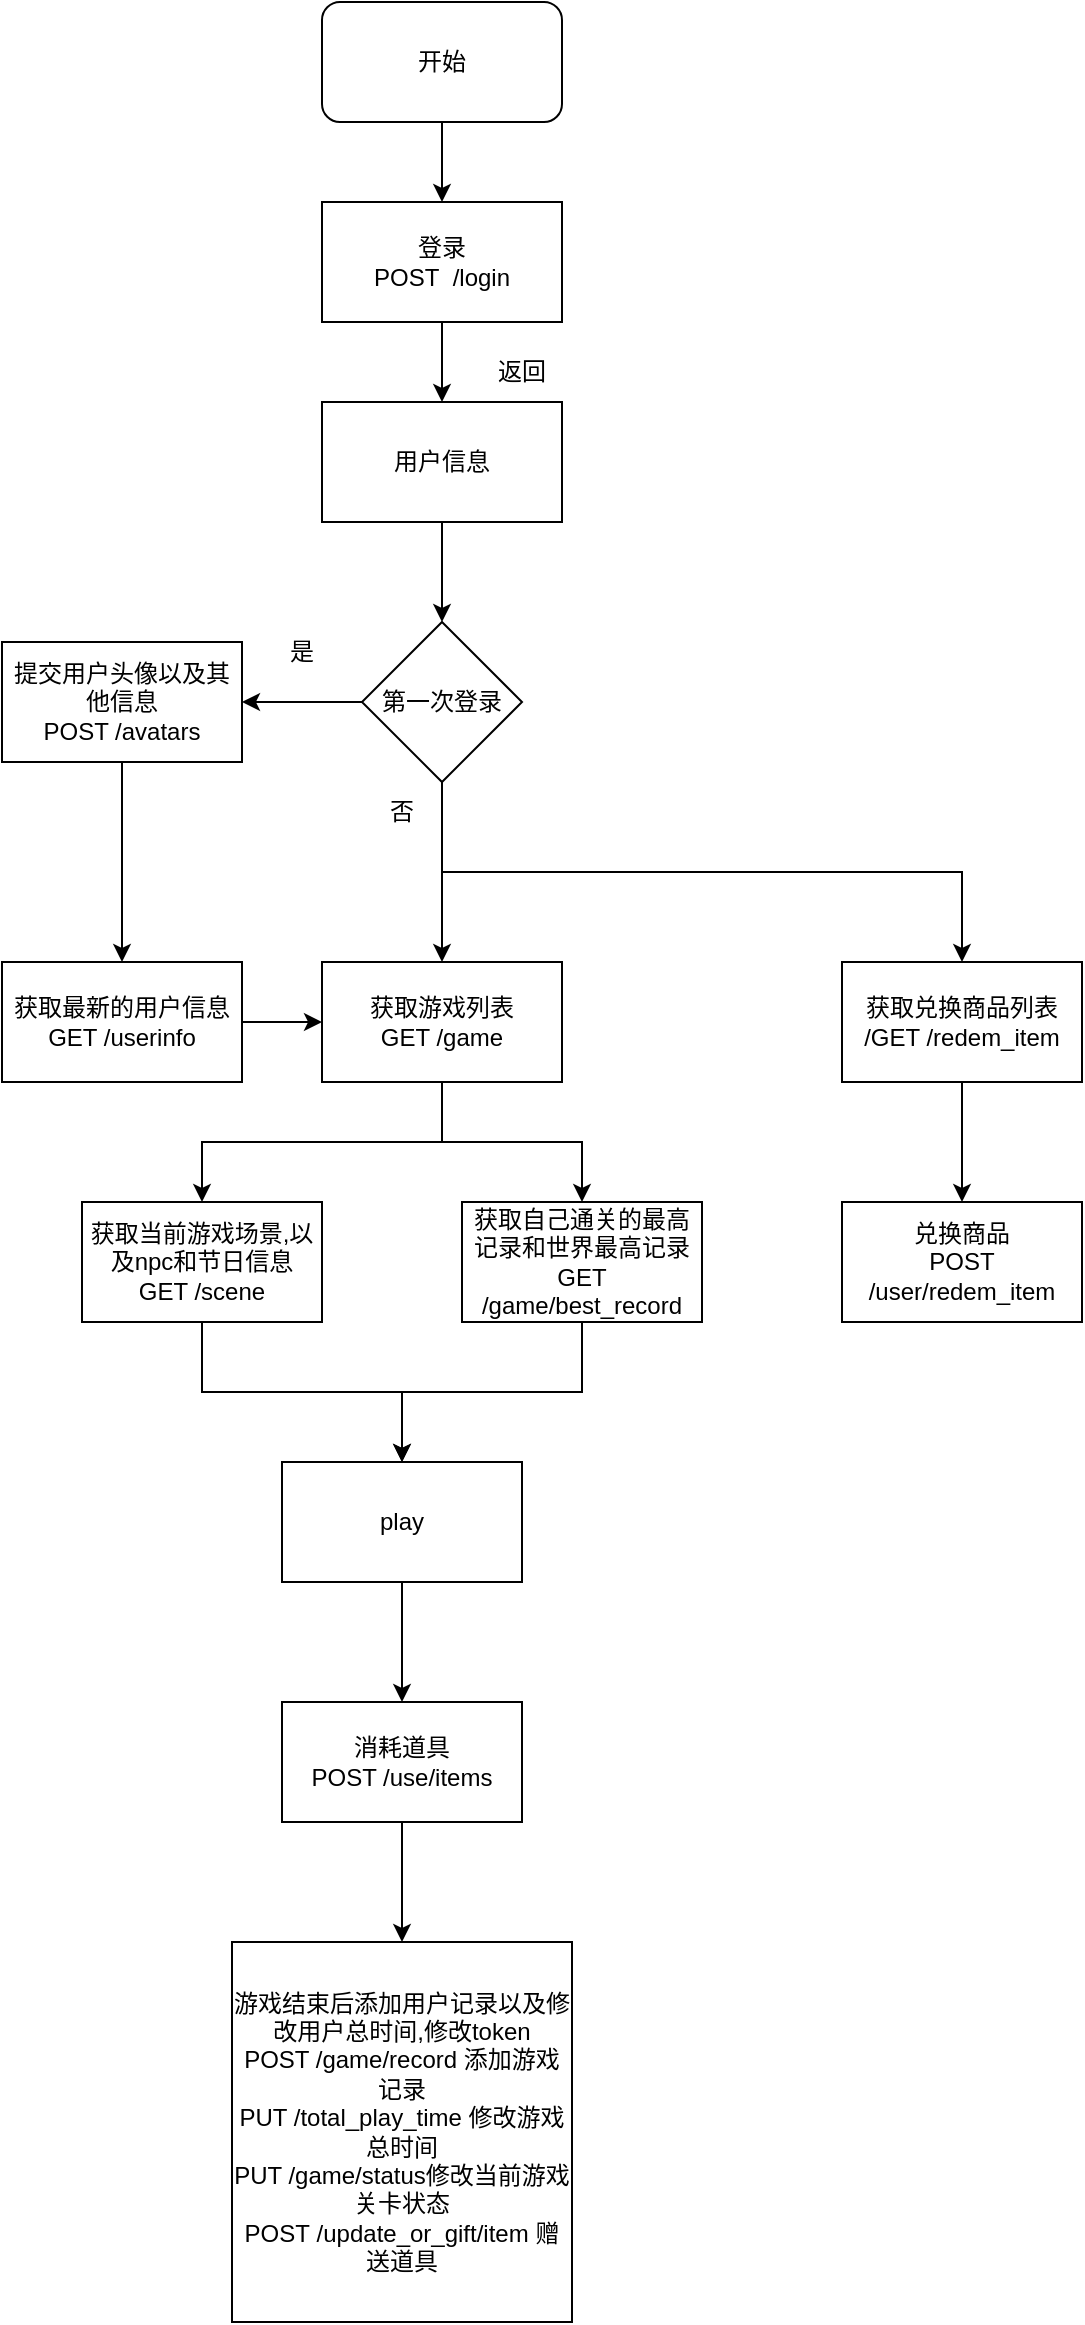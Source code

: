 <mxfile version="20.3.3" type="github"><diagram id="nSqT6EkFjyfBsLre4wjZ" name="第 1 页"><mxGraphModel dx="1401" dy="933" grid="1" gridSize="10" guides="1" tooltips="1" connect="1" arrows="1" fold="1" page="1" pageScale="1" pageWidth="21000" pageHeight="50000" math="0" shadow="0"><root><object label="" id="0"><mxCell/></object><mxCell id="1" parent="0"/><mxCell id="_nLQK-UoxjJ_zv3IuZJw-18" value="" style="edgeStyle=orthogonalEdgeStyle;rounded=0;orthogonalLoop=1;jettySize=auto;html=1;fontSize=12;" parent="1" source="_nLQK-UoxjJ_zv3IuZJw-16" target="_nLQK-UoxjJ_zv3IuZJw-17" edge="1"><mxGeometry relative="1" as="geometry"/></mxCell><mxCell id="_nLQK-UoxjJ_zv3IuZJw-16" value="开始" style="rounded=1;whiteSpace=wrap;html=1;fontSize=12;" parent="1" vertex="1"><mxGeometry x="310" y="90" width="120" height="60" as="geometry"/></mxCell><mxCell id="_nLQK-UoxjJ_zv3IuZJw-22" style="edgeStyle=orthogonalEdgeStyle;rounded=0;orthogonalLoop=1;jettySize=auto;html=1;fontSize=12;" parent="1" source="_nLQK-UoxjJ_zv3IuZJw-17" target="_nLQK-UoxjJ_zv3IuZJw-21" edge="1"><mxGeometry relative="1" as="geometry"/></mxCell><mxCell id="_nLQK-UoxjJ_zv3IuZJw-17" value="登录&lt;br&gt;POST&amp;nbsp; /login" style="rounded=0;whiteSpace=wrap;html=1;fontSize=12;" parent="1" vertex="1"><mxGeometry x="310" y="190" width="120" height="60" as="geometry"/></mxCell><mxCell id="_nLQK-UoxjJ_zv3IuZJw-26" style="edgeStyle=orthogonalEdgeStyle;rounded=0;orthogonalLoop=1;jettySize=auto;html=1;entryX=0.5;entryY=0;entryDx=0;entryDy=0;fontSize=12;" parent="1" source="_nLQK-UoxjJ_zv3IuZJw-21" target="_nLQK-UoxjJ_zv3IuZJw-25" edge="1"><mxGeometry relative="1" as="geometry"/></mxCell><mxCell id="_nLQK-UoxjJ_zv3IuZJw-21" value="用户信息" style="rounded=0;whiteSpace=wrap;html=1;fontSize=12;" parent="1" vertex="1"><mxGeometry x="310" y="290" width="120" height="60" as="geometry"/></mxCell><mxCell id="_nLQK-UoxjJ_zv3IuZJw-24" value="返回" style="text;html=1;strokeColor=none;fillColor=none;align=center;verticalAlign=middle;whiteSpace=wrap;rounded=0;fontSize=12;" parent="1" vertex="1"><mxGeometry x="380" y="260" width="60" height="30" as="geometry"/></mxCell><mxCell id="_nLQK-UoxjJ_zv3IuZJw-28" value="" style="edgeStyle=orthogonalEdgeStyle;rounded=0;orthogonalLoop=1;jettySize=auto;html=1;fontSize=12;" parent="1" source="_nLQK-UoxjJ_zv3IuZJw-25" target="_nLQK-UoxjJ_zv3IuZJw-27" edge="1"><mxGeometry relative="1" as="geometry"/></mxCell><mxCell id="_nLQK-UoxjJ_zv3IuZJw-30" value="" style="edgeStyle=orthogonalEdgeStyle;rounded=0;orthogonalLoop=1;jettySize=auto;html=1;fontSize=12;" parent="1" source="_nLQK-UoxjJ_zv3IuZJw-25" target="_nLQK-UoxjJ_zv3IuZJw-29" edge="1"><mxGeometry relative="1" as="geometry"/></mxCell><mxCell id="LFgTPP0R1z_ig1sDBWU9-14" style="edgeStyle=orthogonalEdgeStyle;rounded=0;orthogonalLoop=1;jettySize=auto;html=1;exitX=0.5;exitY=1;exitDx=0;exitDy=0;entryX=0.5;entryY=0;entryDx=0;entryDy=0;" edge="1" parent="1" source="_nLQK-UoxjJ_zv3IuZJw-25" target="LFgTPP0R1z_ig1sDBWU9-13"><mxGeometry relative="1" as="geometry"/></mxCell><mxCell id="_nLQK-UoxjJ_zv3IuZJw-25" value="第一次登录" style="rhombus;whiteSpace=wrap;html=1;fontSize=12;" parent="1" vertex="1"><mxGeometry x="330" y="400" width="80" height="80" as="geometry"/></mxCell><mxCell id="_nLQK-UoxjJ_zv3IuZJw-57" value="" style="edgeStyle=orthogonalEdgeStyle;rounded=0;orthogonalLoop=1;jettySize=auto;html=1;fontSize=12;" parent="1" source="_nLQK-UoxjJ_zv3IuZJw-27" target="_nLQK-UoxjJ_zv3IuZJw-56" edge="1"><mxGeometry relative="1" as="geometry"/></mxCell><mxCell id="_nLQK-UoxjJ_zv3IuZJw-27" value="提交用户头像以及其他信息&lt;br&gt;POST /avatars" style="whiteSpace=wrap;html=1;" parent="1" vertex="1"><mxGeometry x="150" y="410" width="120" height="60" as="geometry"/></mxCell><mxCell id="LFgTPP0R1z_ig1sDBWU9-2" style="edgeStyle=orthogonalEdgeStyle;rounded=0;orthogonalLoop=1;jettySize=auto;html=1;exitX=0.5;exitY=1;exitDx=0;exitDy=0;entryX=0.5;entryY=0;entryDx=0;entryDy=0;" edge="1" parent="1" source="_nLQK-UoxjJ_zv3IuZJw-29" target="LFgTPP0R1z_ig1sDBWU9-1"><mxGeometry relative="1" as="geometry"/></mxCell><mxCell id="LFgTPP0R1z_ig1sDBWU9-4" style="edgeStyle=orthogonalEdgeStyle;rounded=0;orthogonalLoop=1;jettySize=auto;html=1;" edge="1" parent="1" source="_nLQK-UoxjJ_zv3IuZJw-29" target="LFgTPP0R1z_ig1sDBWU9-3"><mxGeometry relative="1" as="geometry"/></mxCell><mxCell id="_nLQK-UoxjJ_zv3IuZJw-29" value="获取游戏列表&lt;br&gt;GET /game" style="whiteSpace=wrap;html=1;" parent="1" vertex="1"><mxGeometry x="310" y="570" width="120" height="60" as="geometry"/></mxCell><mxCell id="_nLQK-UoxjJ_zv3IuZJw-31" value="是" style="text;html=1;strokeColor=none;fillColor=none;align=center;verticalAlign=middle;whiteSpace=wrap;rounded=0;fontSize=12;" parent="1" vertex="1"><mxGeometry x="270" y="400" width="60" height="30" as="geometry"/></mxCell><mxCell id="_nLQK-UoxjJ_zv3IuZJw-32" value="否" style="text;html=1;strokeColor=none;fillColor=none;align=center;verticalAlign=middle;whiteSpace=wrap;rounded=0;fontSize=12;" parent="1" vertex="1"><mxGeometry x="320" y="480" width="60" height="30" as="geometry"/></mxCell><mxCell id="_nLQK-UoxjJ_zv3IuZJw-58" style="edgeStyle=orthogonalEdgeStyle;rounded=0;orthogonalLoop=1;jettySize=auto;html=1;entryX=0;entryY=0.5;entryDx=0;entryDy=0;fontSize=12;" parent="1" source="_nLQK-UoxjJ_zv3IuZJw-56" target="_nLQK-UoxjJ_zv3IuZJw-29" edge="1"><mxGeometry relative="1" as="geometry"/></mxCell><mxCell id="_nLQK-UoxjJ_zv3IuZJw-56" value="获取最新的用户信息&lt;br&gt;GET /userinfo" style="whiteSpace=wrap;html=1;" parent="1" vertex="1"><mxGeometry x="150" y="570" width="120" height="60" as="geometry"/></mxCell><mxCell id="LFgTPP0R1z_ig1sDBWU9-6" style="edgeStyle=orthogonalEdgeStyle;rounded=0;orthogonalLoop=1;jettySize=auto;html=1;entryX=0.5;entryY=0;entryDx=0;entryDy=0;" edge="1" parent="1" source="LFgTPP0R1z_ig1sDBWU9-1" target="LFgTPP0R1z_ig1sDBWU9-5"><mxGeometry relative="1" as="geometry"/></mxCell><mxCell id="LFgTPP0R1z_ig1sDBWU9-1" value="获取当前游戏场景,以及npc和节日信息&lt;br&gt;GET /scene" style="rounded=0;whiteSpace=wrap;html=1;" vertex="1" parent="1"><mxGeometry x="190" y="690" width="120" height="60" as="geometry"/></mxCell><mxCell id="LFgTPP0R1z_ig1sDBWU9-7" style="edgeStyle=orthogonalEdgeStyle;rounded=0;orthogonalLoop=1;jettySize=auto;html=1;entryX=0.5;entryY=0;entryDx=0;entryDy=0;" edge="1" parent="1" source="LFgTPP0R1z_ig1sDBWU9-3" target="LFgTPP0R1z_ig1sDBWU9-5"><mxGeometry relative="1" as="geometry"/></mxCell><mxCell id="LFgTPP0R1z_ig1sDBWU9-3" value="获取自己通关的最高记录和世界最高记录&lt;br&gt;GET /game/best_record" style="rounded=0;whiteSpace=wrap;html=1;" vertex="1" parent="1"><mxGeometry x="380" y="690" width="120" height="60" as="geometry"/></mxCell><mxCell id="LFgTPP0R1z_ig1sDBWU9-9" style="edgeStyle=orthogonalEdgeStyle;rounded=0;orthogonalLoop=1;jettySize=auto;html=1;entryX=0.5;entryY=0;entryDx=0;entryDy=0;" edge="1" parent="1" source="LFgTPP0R1z_ig1sDBWU9-5" target="LFgTPP0R1z_ig1sDBWU9-8"><mxGeometry relative="1" as="geometry"/></mxCell><mxCell id="LFgTPP0R1z_ig1sDBWU9-5" value="play" style="rounded=0;whiteSpace=wrap;html=1;" vertex="1" parent="1"><mxGeometry x="290" y="820" width="120" height="60" as="geometry"/></mxCell><mxCell id="LFgTPP0R1z_ig1sDBWU9-11" style="edgeStyle=orthogonalEdgeStyle;rounded=0;orthogonalLoop=1;jettySize=auto;html=1;entryX=0.5;entryY=0;entryDx=0;entryDy=0;" edge="1" parent="1" source="LFgTPP0R1z_ig1sDBWU9-8" target="LFgTPP0R1z_ig1sDBWU9-10"><mxGeometry relative="1" as="geometry"/></mxCell><mxCell id="LFgTPP0R1z_ig1sDBWU9-8" value="消耗道具&lt;br&gt;POST /use/items" style="rounded=0;whiteSpace=wrap;html=1;" vertex="1" parent="1"><mxGeometry x="290" y="940" width="120" height="60" as="geometry"/></mxCell><mxCell id="LFgTPP0R1z_ig1sDBWU9-10" value="游戏结束后添加用户记录以及修改用户总时间,修改token&lt;br&gt;POST /game/record 添加游戏记录&lt;br&gt;PUT /total_play_time 修改游戏总时间&lt;br&gt;PUT /game/status修改当前游戏关卡状态&lt;br&gt;POST&amp;nbsp;/update_or_gift/item 赠送道具" style="rounded=0;whiteSpace=wrap;html=1;" vertex="1" parent="1"><mxGeometry x="265" y="1060" width="170" height="190" as="geometry"/></mxCell><mxCell id="LFgTPP0R1z_ig1sDBWU9-16" style="edgeStyle=orthogonalEdgeStyle;rounded=0;orthogonalLoop=1;jettySize=auto;html=1;entryX=0.5;entryY=0;entryDx=0;entryDy=0;" edge="1" parent="1" source="LFgTPP0R1z_ig1sDBWU9-13" target="LFgTPP0R1z_ig1sDBWU9-15"><mxGeometry relative="1" as="geometry"/></mxCell><mxCell id="LFgTPP0R1z_ig1sDBWU9-13" value="获取兑换商品列表&lt;br&gt;/GET /redem_item" style="rounded=0;whiteSpace=wrap;html=1;" vertex="1" parent="1"><mxGeometry x="570" y="570" width="120" height="60" as="geometry"/></mxCell><mxCell id="LFgTPP0R1z_ig1sDBWU9-15" value="兑换商品&lt;br&gt;POST /user/redem_item" style="rounded=0;whiteSpace=wrap;html=1;" vertex="1" parent="1"><mxGeometry x="570" y="690" width="120" height="60" as="geometry"/></mxCell></root></mxGraphModel></diagram></mxfile>
